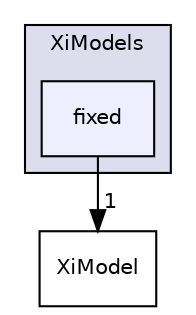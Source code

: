 digraph "applications/solvers/combustion/PDRFoam/XiModels/fixed" {
  bgcolor=transparent;
  compound=true
  node [ fontsize="10", fontname="Helvetica"];
  edge [ labelfontsize="10", labelfontname="Helvetica"];
  subgraph clusterdir_875d300f7c06ad3c5c9e587b64daa300 {
    graph [ bgcolor="#ddddee", pencolor="black", label="XiModels" fontname="Helvetica", fontsize="10", URL="dir_875d300f7c06ad3c5c9e587b64daa300.html"]
  dir_7031272e25667ab4b01586070e03a524 [shape=box, label="fixed", style="filled", fillcolor="#eeeeff", pencolor="black", URL="dir_7031272e25667ab4b01586070e03a524.html"];
  }
  dir_014c63896f54c5ff2237bb87c905c8be [shape=box label="XiModel" URL="dir_014c63896f54c5ff2237bb87c905c8be.html"];
  dir_7031272e25667ab4b01586070e03a524->dir_014c63896f54c5ff2237bb87c905c8be [headlabel="1", labeldistance=1.5 headhref="dir_000093_000105.html"];
}
